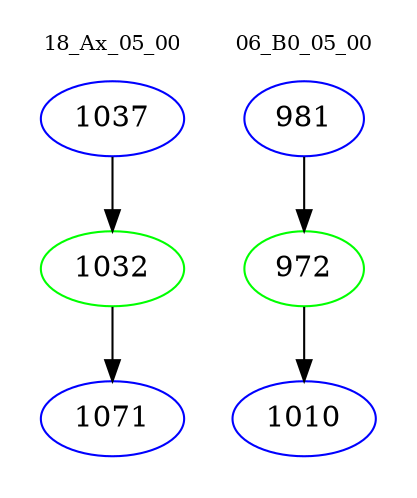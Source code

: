 digraph{
subgraph cluster_0 {
color = white
label = "18_Ax_05_00";
fontsize=10;
T0_1037 [label="1037", color="blue"]
T0_1037 -> T0_1032 [color="black"]
T0_1032 [label="1032", color="green"]
T0_1032 -> T0_1071 [color="black"]
T0_1071 [label="1071", color="blue"]
}
subgraph cluster_1 {
color = white
label = "06_B0_05_00";
fontsize=10;
T1_981 [label="981", color="blue"]
T1_981 -> T1_972 [color="black"]
T1_972 [label="972", color="green"]
T1_972 -> T1_1010 [color="black"]
T1_1010 [label="1010", color="blue"]
}
}
